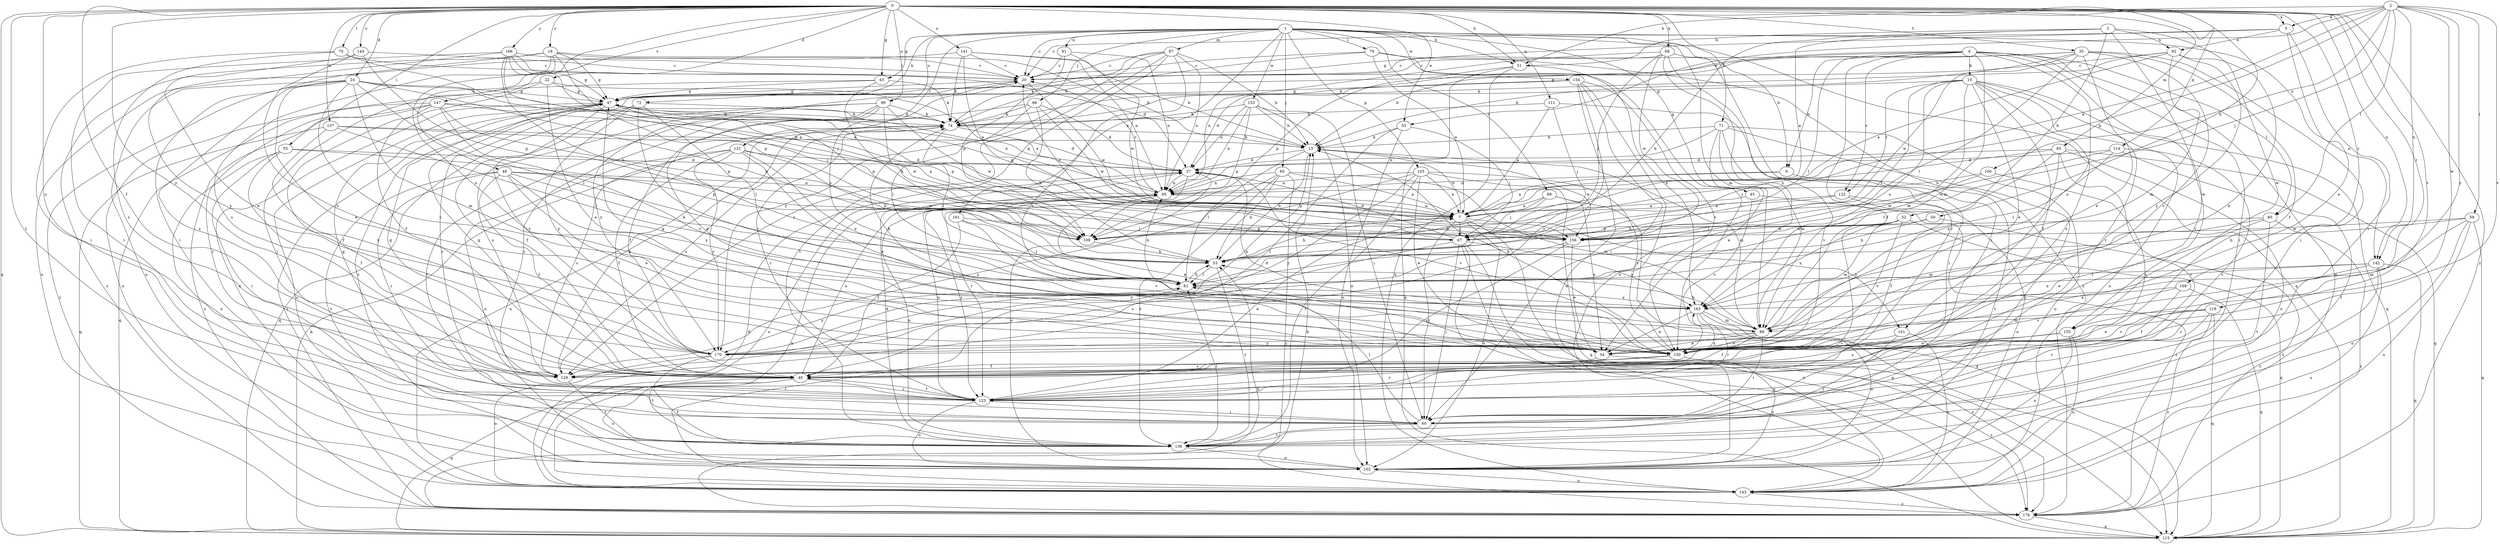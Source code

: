 strict digraph  {
0;
1;
2;
3;
4;
5;
7;
9;
10;
13;
18;
20;
22;
24;
27;
33;
34;
35;
40;
43;
45;
47;
48;
50;
51;
52;
53;
55;
59;
60;
65;
66;
67;
68;
71;
72;
74;
75;
79;
80;
81;
85;
87;
88;
89;
91;
92;
95;
99;
100;
101;
102;
105;
109;
111;
114;
115;
118;
121;
122;
123;
129;
136;
137;
141;
142;
143;
144;
147;
150;
153;
154;
155;
156;
161;
163;
166;
168;
170;
176;
0 -> 5  [label=a];
0 -> 18  [label=c];
0 -> 22  [label=d];
0 -> 24  [label=d];
0 -> 33  [label=e];
0 -> 35  [label=f];
0 -> 40  [label=f];
0 -> 43  [label=g];
0 -> 48  [label=h];
0 -> 50  [label=h];
0 -> 51  [label=h];
0 -> 55  [label=i];
0 -> 68  [label=k];
0 -> 71  [label=k];
0 -> 75  [label=l];
0 -> 85  [label=m];
0 -> 99  [label=o];
0 -> 111  [label=q];
0 -> 114  [label=q];
0 -> 115  [label=q];
0 -> 118  [label=r];
0 -> 129  [label=s];
0 -> 136  [label=t];
0 -> 137  [label=u];
0 -> 141  [label=u];
0 -> 142  [label=u];
0 -> 144  [label=v];
0 -> 147  [label=v];
0 -> 150  [label=v];
0 -> 166  [label=y];
0 -> 168  [label=y];
0 -> 170  [label=y];
0 -> 176  [label=z];
1 -> 9  [label=b];
1 -> 20  [label=c];
1 -> 43  [label=g];
1 -> 45  [label=g];
1 -> 51  [label=h];
1 -> 65  [label=j];
1 -> 66  [label=j];
1 -> 72  [label=k];
1 -> 79  [label=l];
1 -> 87  [label=m];
1 -> 88  [label=m];
1 -> 89  [label=n];
1 -> 91  [label=n];
1 -> 99  [label=o];
1 -> 105  [label=p];
1 -> 115  [label=q];
1 -> 121  [label=r];
1 -> 142  [label=u];
1 -> 153  [label=w];
1 -> 154  [label=w];
1 -> 161  [label=x];
2 -> 5  [label=a];
2 -> 7  [label=a];
2 -> 33  [label=e];
2 -> 51  [label=h];
2 -> 59  [label=i];
2 -> 67  [label=j];
2 -> 80  [label=l];
2 -> 100  [label=o];
2 -> 109  [label=p];
2 -> 142  [label=u];
2 -> 150  [label=v];
2 -> 155  [label=w];
2 -> 170  [label=y];
3 -> 7  [label=a];
3 -> 51  [label=h];
3 -> 52  [label=h];
3 -> 53  [label=h];
3 -> 60  [label=i];
3 -> 92  [label=n];
3 -> 155  [label=w];
4 -> 9  [label=b];
4 -> 10  [label=b];
4 -> 13  [label=b];
4 -> 40  [label=f];
4 -> 60  [label=i];
4 -> 74  [label=k];
4 -> 80  [label=l];
4 -> 81  [label=l];
4 -> 88  [label=m];
4 -> 101  [label=o];
4 -> 122  [label=r];
4 -> 143  [label=u];
4 -> 155  [label=w];
5 -> 20  [label=c];
5 -> 34  [label=e];
5 -> 47  [label=g];
5 -> 60  [label=i];
5 -> 92  [label=n];
7 -> 13  [label=b];
7 -> 47  [label=g];
7 -> 53  [label=h];
7 -> 60  [label=i];
7 -> 67  [label=j];
7 -> 101  [label=o];
7 -> 102  [label=o];
7 -> 109  [label=p];
7 -> 115  [label=q];
9 -> 7  [label=a];
9 -> 95  [label=n];
9 -> 136  [label=t];
10 -> 34  [label=e];
10 -> 40  [label=f];
10 -> 47  [label=g];
10 -> 81  [label=l];
10 -> 88  [label=m];
10 -> 115  [label=q];
10 -> 122  [label=r];
10 -> 123  [label=r];
10 -> 129  [label=s];
10 -> 143  [label=u];
10 -> 163  [label=x];
13 -> 27  [label=d];
13 -> 53  [label=h];
13 -> 81  [label=l];
13 -> 88  [label=m];
13 -> 156  [label=w];
18 -> 13  [label=b];
18 -> 20  [label=c];
18 -> 47  [label=g];
18 -> 60  [label=i];
18 -> 109  [label=p];
18 -> 129  [label=s];
18 -> 163  [label=x];
18 -> 176  [label=z];
20 -> 47  [label=g];
20 -> 156  [label=w];
20 -> 170  [label=y];
22 -> 7  [label=a];
22 -> 34  [label=e];
22 -> 40  [label=f];
22 -> 47  [label=g];
22 -> 60  [label=i];
24 -> 34  [label=e];
24 -> 47  [label=g];
24 -> 53  [label=h];
24 -> 67  [label=j];
24 -> 81  [label=l];
24 -> 88  [label=m];
24 -> 102  [label=o];
24 -> 129  [label=s];
24 -> 150  [label=v];
24 -> 176  [label=z];
27 -> 95  [label=n];
27 -> 102  [label=o];
27 -> 123  [label=r];
27 -> 143  [label=u];
27 -> 150  [label=v];
33 -> 13  [label=b];
33 -> 40  [label=f];
33 -> 67  [label=j];
33 -> 102  [label=o];
34 -> 40  [label=f];
34 -> 47  [label=g];
34 -> 102  [label=o];
35 -> 13  [label=b];
35 -> 20  [label=c];
35 -> 34  [label=e];
35 -> 40  [label=f];
35 -> 47  [label=g];
35 -> 60  [label=i];
35 -> 81  [label=l];
35 -> 150  [label=v];
35 -> 156  [label=w];
40 -> 47  [label=g];
40 -> 95  [label=n];
40 -> 102  [label=o];
40 -> 115  [label=q];
40 -> 123  [label=r];
40 -> 136  [label=t];
43 -> 47  [label=g];
43 -> 53  [label=h];
43 -> 74  [label=k];
43 -> 143  [label=u];
45 -> 7  [label=a];
45 -> 150  [label=v];
45 -> 176  [label=z];
47 -> 74  [label=k];
47 -> 95  [label=n];
47 -> 102  [label=o];
47 -> 109  [label=p];
47 -> 143  [label=u];
47 -> 170  [label=y];
47 -> 176  [label=z];
48 -> 34  [label=e];
48 -> 40  [label=f];
48 -> 53  [label=h];
48 -> 95  [label=n];
48 -> 123  [label=r];
48 -> 136  [label=t];
48 -> 156  [label=w];
48 -> 163  [label=x];
50 -> 53  [label=h];
50 -> 67  [label=j];
50 -> 176  [label=z];
51 -> 109  [label=p];
51 -> 115  [label=q];
51 -> 143  [label=u];
51 -> 163  [label=x];
52 -> 88  [label=m];
52 -> 109  [label=p];
52 -> 115  [label=q];
52 -> 150  [label=v];
52 -> 156  [label=w];
52 -> 163  [label=x];
53 -> 81  [label=l];
53 -> 136  [label=t];
55 -> 27  [label=d];
55 -> 40  [label=f];
55 -> 60  [label=i];
55 -> 102  [label=o];
55 -> 109  [label=p];
59 -> 53  [label=h];
59 -> 88  [label=m];
59 -> 102  [label=o];
59 -> 115  [label=q];
59 -> 143  [label=u];
59 -> 156  [label=w];
60 -> 81  [label=l];
60 -> 136  [label=t];
65 -> 7  [label=a];
65 -> 53  [label=h];
65 -> 88  [label=m];
65 -> 95  [label=n];
65 -> 129  [label=s];
65 -> 136  [label=t];
65 -> 176  [label=z];
66 -> 27  [label=d];
66 -> 40  [label=f];
66 -> 53  [label=h];
66 -> 74  [label=k];
66 -> 81  [label=l];
66 -> 156  [label=w];
67 -> 20  [label=c];
67 -> 27  [label=d];
67 -> 60  [label=i];
67 -> 115  [label=q];
67 -> 129  [label=s];
67 -> 143  [label=u];
67 -> 163  [label=x];
67 -> 176  [label=z];
68 -> 20  [label=c];
68 -> 60  [label=i];
68 -> 67  [label=j];
68 -> 95  [label=n];
68 -> 123  [label=r];
68 -> 156  [label=w];
68 -> 163  [label=x];
71 -> 13  [label=b];
71 -> 34  [label=e];
71 -> 88  [label=m];
71 -> 95  [label=n];
71 -> 102  [label=o];
71 -> 143  [label=u];
71 -> 150  [label=v];
72 -> 40  [label=f];
72 -> 74  [label=k];
72 -> 81  [label=l];
72 -> 123  [label=r];
72 -> 150  [label=v];
72 -> 170  [label=y];
74 -> 13  [label=b];
74 -> 27  [label=d];
74 -> 81  [label=l];
74 -> 123  [label=r];
74 -> 129  [label=s];
74 -> 143  [label=u];
75 -> 7  [label=a];
75 -> 20  [label=c];
75 -> 60  [label=i];
75 -> 129  [label=s];
79 -> 7  [label=a];
79 -> 20  [label=c];
79 -> 74  [label=k];
79 -> 150  [label=v];
79 -> 176  [label=z];
80 -> 34  [label=e];
80 -> 88  [label=m];
80 -> 136  [label=t];
80 -> 156  [label=w];
80 -> 176  [label=z];
81 -> 20  [label=c];
81 -> 53  [label=h];
81 -> 95  [label=n];
81 -> 163  [label=x];
81 -> 170  [label=y];
85 -> 27  [label=d];
85 -> 67  [label=j];
85 -> 81  [label=l];
85 -> 102  [label=o];
85 -> 115  [label=q];
85 -> 123  [label=r];
85 -> 163  [label=x];
87 -> 13  [label=b];
87 -> 20  [label=c];
87 -> 74  [label=k];
87 -> 95  [label=n];
87 -> 129  [label=s];
87 -> 136  [label=t];
87 -> 150  [label=v];
87 -> 170  [label=y];
88 -> 34  [label=e];
88 -> 40  [label=f];
88 -> 53  [label=h];
88 -> 60  [label=i];
88 -> 74  [label=k];
88 -> 150  [label=v];
88 -> 170  [label=y];
89 -> 7  [label=a];
89 -> 34  [label=e];
89 -> 53  [label=h];
89 -> 67  [label=j];
89 -> 115  [label=q];
91 -> 20  [label=c];
91 -> 95  [label=n];
91 -> 109  [label=p];
91 -> 156  [label=w];
92 -> 7  [label=a];
92 -> 20  [label=c];
92 -> 34  [label=e];
92 -> 74  [label=k];
92 -> 88  [label=m];
92 -> 170  [label=y];
95 -> 7  [label=a];
95 -> 20  [label=c];
95 -> 34  [label=e];
95 -> 47  [label=g];
95 -> 123  [label=r];
99 -> 34  [label=e];
99 -> 74  [label=k];
99 -> 109  [label=p];
99 -> 115  [label=q];
99 -> 123  [label=r];
99 -> 129  [label=s];
99 -> 136  [label=t];
99 -> 156  [label=w];
100 -> 95  [label=n];
100 -> 129  [label=s];
100 -> 156  [label=w];
101 -> 136  [label=t];
101 -> 143  [label=u];
101 -> 150  [label=v];
102 -> 20  [label=c];
102 -> 143  [label=u];
105 -> 7  [label=a];
105 -> 34  [label=e];
105 -> 95  [label=n];
105 -> 109  [label=p];
105 -> 115  [label=q];
105 -> 136  [label=t];
105 -> 150  [label=v];
105 -> 170  [label=y];
109 -> 53  [label=h];
111 -> 7  [label=a];
111 -> 60  [label=i];
111 -> 67  [label=j];
111 -> 74  [label=k];
114 -> 27  [label=d];
114 -> 81  [label=l];
114 -> 123  [label=r];
114 -> 136  [label=t];
114 -> 156  [label=w];
115 -> 74  [label=k];
118 -> 34  [label=e];
118 -> 88  [label=m];
118 -> 115  [label=q];
118 -> 123  [label=r];
118 -> 150  [label=v];
118 -> 176  [label=z];
121 -> 27  [label=d];
121 -> 34  [label=e];
121 -> 40  [label=f];
121 -> 53  [label=h];
121 -> 102  [label=o];
121 -> 129  [label=s];
121 -> 163  [label=x];
121 -> 170  [label=y];
122 -> 7  [label=a];
122 -> 40  [label=f];
122 -> 53  [label=h];
122 -> 102  [label=o];
123 -> 7  [label=a];
123 -> 40  [label=f];
123 -> 47  [label=g];
123 -> 60  [label=i];
123 -> 95  [label=n];
123 -> 102  [label=o];
129 -> 47  [label=g];
129 -> 74  [label=k];
129 -> 136  [label=t];
129 -> 163  [label=x];
136 -> 27  [label=d];
136 -> 81  [label=l];
136 -> 95  [label=n];
136 -> 102  [label=o];
137 -> 7  [label=a];
137 -> 13  [label=b];
137 -> 81  [label=l];
137 -> 115  [label=q];
137 -> 170  [label=y];
141 -> 7  [label=a];
141 -> 13  [label=b];
141 -> 20  [label=c];
141 -> 74  [label=k];
141 -> 95  [label=n];
141 -> 143  [label=u];
142 -> 81  [label=l];
142 -> 115  [label=q];
142 -> 123  [label=r];
142 -> 136  [label=t];
142 -> 143  [label=u];
142 -> 163  [label=x];
143 -> 27  [label=d];
143 -> 81  [label=l];
143 -> 95  [label=n];
143 -> 176  [label=z];
144 -> 20  [label=c];
144 -> 34  [label=e];
144 -> 109  [label=p];
144 -> 150  [label=v];
147 -> 40  [label=f];
147 -> 74  [label=k];
147 -> 109  [label=p];
147 -> 115  [label=q];
147 -> 123  [label=r];
147 -> 150  [label=v];
147 -> 156  [label=w];
147 -> 176  [label=z];
150 -> 13  [label=b];
150 -> 27  [label=d];
150 -> 123  [label=r];
150 -> 129  [label=s];
150 -> 176  [label=z];
153 -> 13  [label=b];
153 -> 27  [label=d];
153 -> 60  [label=i];
153 -> 74  [label=k];
153 -> 95  [label=n];
153 -> 102  [label=o];
153 -> 109  [label=p];
154 -> 27  [label=d];
154 -> 47  [label=g];
154 -> 60  [label=i];
154 -> 102  [label=o];
154 -> 129  [label=s];
154 -> 143  [label=u];
154 -> 150  [label=v];
155 -> 34  [label=e];
155 -> 102  [label=o];
155 -> 129  [label=s];
155 -> 143  [label=u];
156 -> 34  [label=e];
156 -> 123  [label=r];
156 -> 170  [label=y];
161 -> 40  [label=f];
161 -> 67  [label=j];
161 -> 81  [label=l];
161 -> 150  [label=v];
163 -> 34  [label=e];
163 -> 88  [label=m];
163 -> 102  [label=o];
163 -> 123  [label=r];
163 -> 176  [label=z];
166 -> 7  [label=a];
166 -> 20  [label=c];
166 -> 27  [label=d];
166 -> 47  [label=g];
166 -> 53  [label=h];
166 -> 60  [label=i];
166 -> 67  [label=j];
166 -> 170  [label=y];
168 -> 40  [label=f];
168 -> 115  [label=q];
168 -> 150  [label=v];
168 -> 163  [label=x];
170 -> 13  [label=b];
170 -> 136  [label=t];
170 -> 143  [label=u];
176 -> 13  [label=b];
176 -> 53  [label=h];
176 -> 115  [label=q];
}
